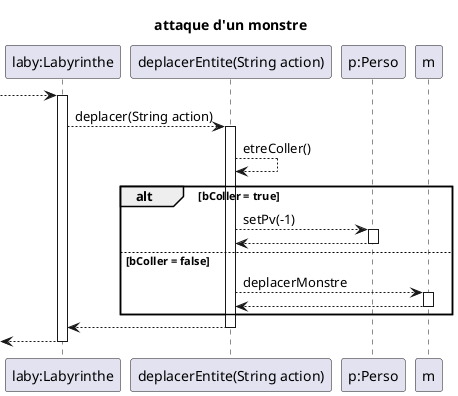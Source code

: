 @startuml

title attaque d'un monstre
participant "laby:Labyrinthe" as laby
participant "deplacerEntite(String action)" as deplacer
--> laby
participant "p:Perso" as perso
activate laby

  laby --> deplacer : deplacer(String action)
    activate deplacer
      deplacer  --> deplacer : etreColler()
      alt bColler = true

        deplacer --> perso : setPv(-1)
        activate perso
        perso --> deplacer
        deactivate perso
      else bColler = false
        deplacer --> m : deplacerMonstre
        activate m
        m --> deplacer
        deactivate m

      end
      laby <-- deplacer
    deactivate deplacer
  <-- laby
deactivate laby


@enduml